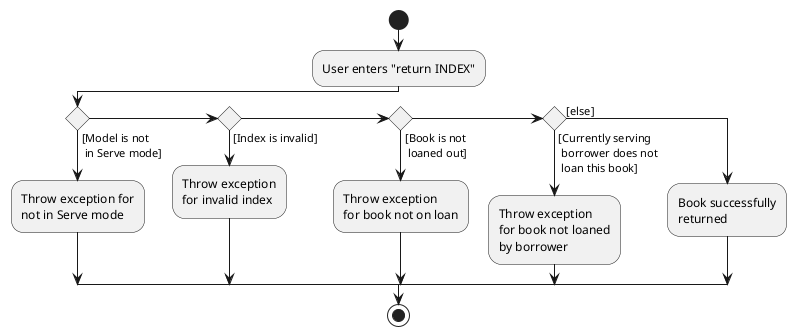 @startuml
start
:User enters "return INDEX";

'Since the beta syntax does not support placing the condition outside the
'diamond we place it as the true branch instead.

if () then ([Model is not\n in Serve mode])
    :Throw exception for
    not in Serve mode;
elseif () then ([Index is invalid])
    :Throw exception
    for invalid index;
elseif () then ([Book is not\n loaned out])
    :Throw exception
    for book not on loan;
elseif () then ([Currently serving\n borrower does not\n loan this book])
    :Throw exception
    for book not loaned
    by borrower;
else ([else])
    :Book successfully
    returned;
endif
stop
@enduml
